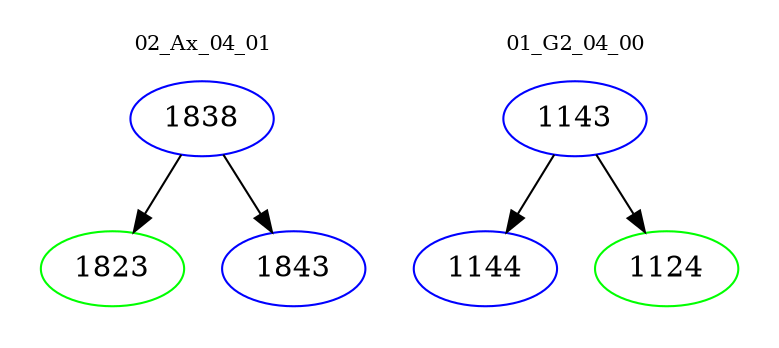 digraph{
subgraph cluster_0 {
color = white
label = "02_Ax_04_01";
fontsize=10;
T0_1838 [label="1838", color="blue"]
T0_1838 -> T0_1823 [color="black"]
T0_1823 [label="1823", color="green"]
T0_1838 -> T0_1843 [color="black"]
T0_1843 [label="1843", color="blue"]
}
subgraph cluster_1 {
color = white
label = "01_G2_04_00";
fontsize=10;
T1_1143 [label="1143", color="blue"]
T1_1143 -> T1_1144 [color="black"]
T1_1144 [label="1144", color="blue"]
T1_1143 -> T1_1124 [color="black"]
T1_1124 [label="1124", color="green"]
}
}
